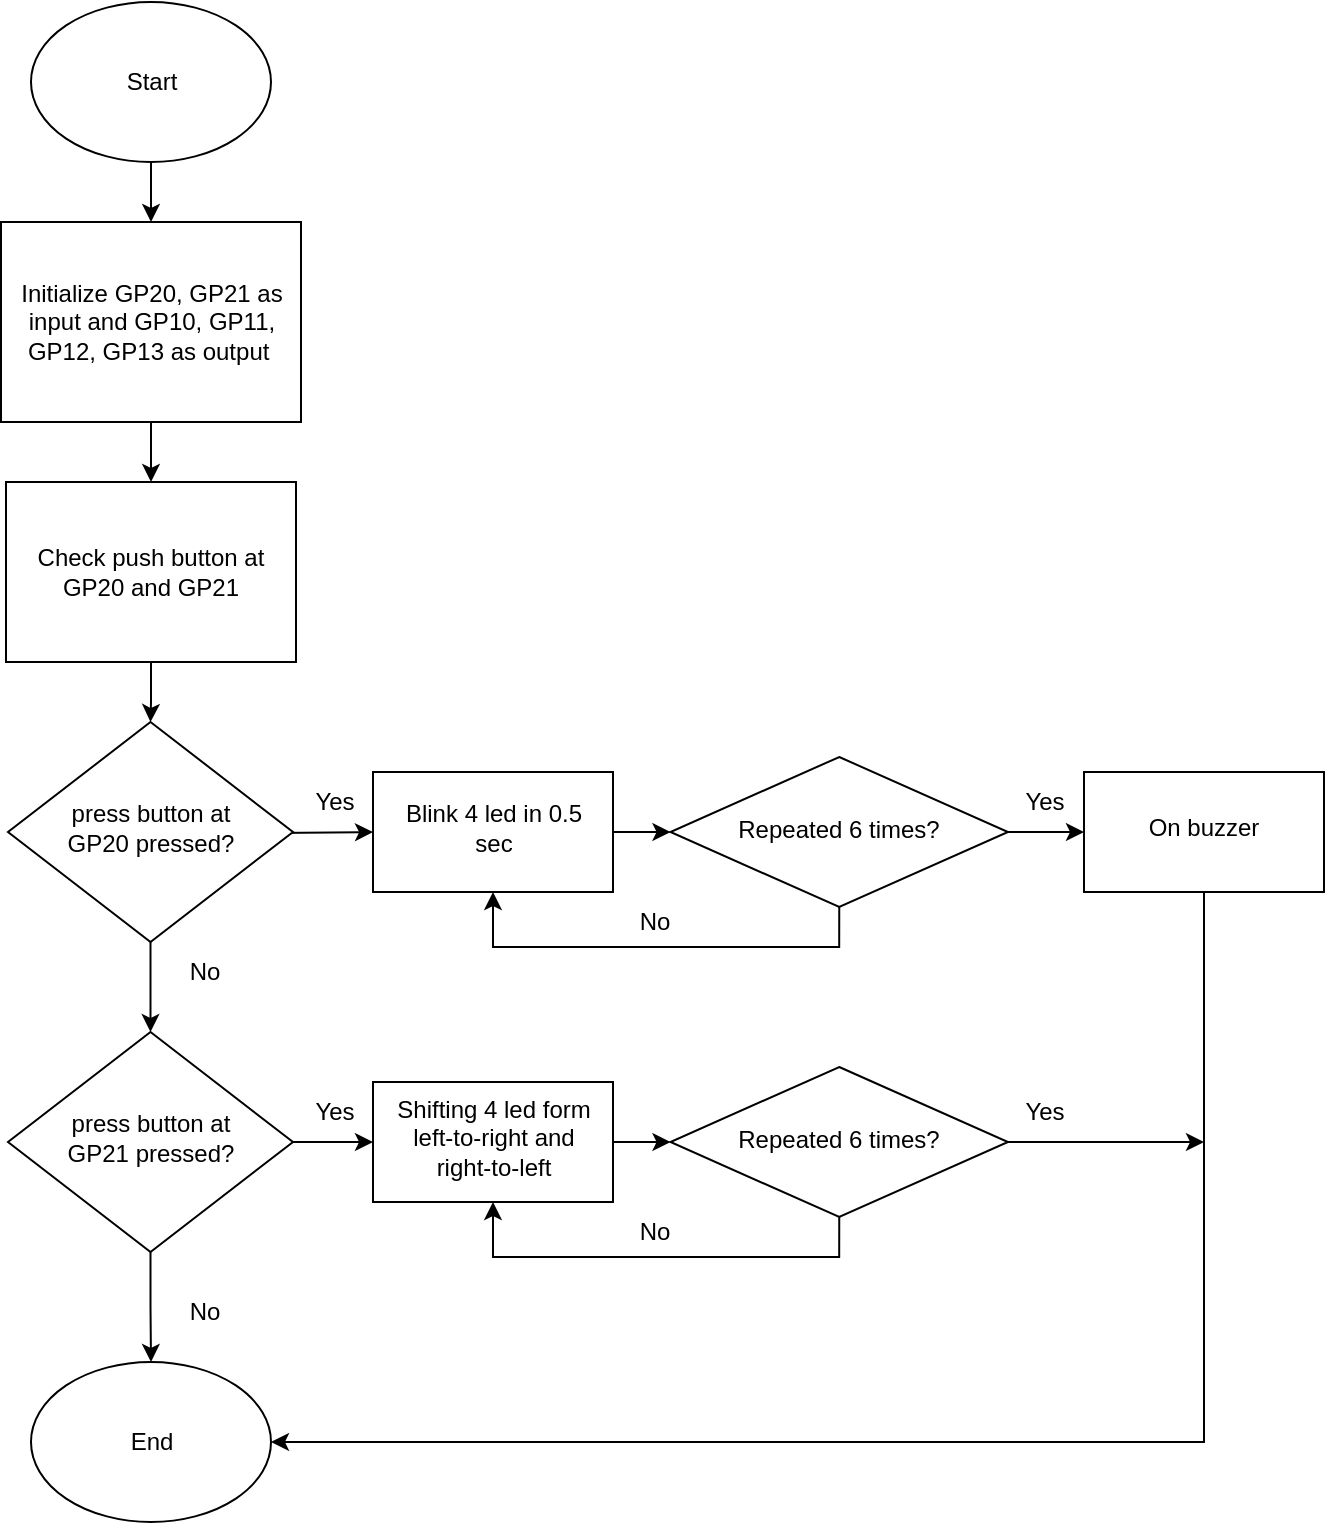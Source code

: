<mxfile version="21.2.3" type="device">
  <diagram id="C5RBs43oDa-KdzZeNtuy" name="Page-1">
    <mxGraphModel dx="1167" dy="601" grid="1" gridSize="10" guides="1" tooltips="1" connect="1" arrows="1" fold="1" page="1" pageScale="1" pageWidth="827" pageHeight="1169" math="0" shadow="0">
      <root>
        <mxCell id="WIyWlLk6GJQsqaUBKTNV-0" />
        <mxCell id="WIyWlLk6GJQsqaUBKTNV-1" parent="WIyWlLk6GJQsqaUBKTNV-0" />
        <mxCell id="Iu0bIFzFYmyhiTm21eD3-24" value="" style="edgeStyle=orthogonalEdgeStyle;rounded=0;orthogonalLoop=1;jettySize=auto;html=1;" edge="1" parent="WIyWlLk6GJQsqaUBKTNV-1" target="Iu0bIFzFYmyhiTm21eD3-23">
          <mxGeometry relative="1" as="geometry">
            <mxPoint x="174.5" y="445" as="sourcePoint" />
          </mxGeometry>
        </mxCell>
        <mxCell id="Iu0bIFzFYmyhiTm21eD3-47" value="" style="edgeStyle=orthogonalEdgeStyle;rounded=0;orthogonalLoop=1;jettySize=auto;html=1;" edge="1" parent="WIyWlLk6GJQsqaUBKTNV-1" source="Iu0bIFzFYmyhiTm21eD3-8" target="Iu0bIFzFYmyhiTm21eD3-22">
          <mxGeometry relative="1" as="geometry" />
        </mxCell>
        <mxCell id="Iu0bIFzFYmyhiTm21eD3-8" value="press button at &lt;br&gt;GP20 pressed?" style="rhombus;whiteSpace=wrap;html=1;shadow=0;fontFamily=Helvetica;fontSize=12;align=center;strokeWidth=1;spacing=6;spacingTop=-4;" vertex="1" parent="WIyWlLk6GJQsqaUBKTNV-1">
          <mxGeometry x="92" y="390" width="142.5" height="110" as="geometry" />
        </mxCell>
        <mxCell id="Iu0bIFzFYmyhiTm21eD3-12" value="" style="edgeStyle=orthogonalEdgeStyle;rounded=0;orthogonalLoop=1;jettySize=auto;html=1;" edge="1" parent="WIyWlLk6GJQsqaUBKTNV-1" source="Iu0bIFzFYmyhiTm21eD3-11">
          <mxGeometry relative="1" as="geometry">
            <mxPoint x="163.5" y="140" as="targetPoint" />
            <Array as="points">
              <mxPoint x="163.5" y="120" />
              <mxPoint x="163.5" y="120" />
            </Array>
          </mxGeometry>
        </mxCell>
        <mxCell id="Iu0bIFzFYmyhiTm21eD3-11" value="Start" style="ellipse;whiteSpace=wrap;html=1;" vertex="1" parent="WIyWlLk6GJQsqaUBKTNV-1">
          <mxGeometry x="103.5" y="30" width="120" height="80" as="geometry" />
        </mxCell>
        <mxCell id="Iu0bIFzFYmyhiTm21eD3-19" value="" style="edgeStyle=orthogonalEdgeStyle;rounded=0;orthogonalLoop=1;jettySize=auto;html=1;" edge="1" parent="WIyWlLk6GJQsqaUBKTNV-1" source="Iu0bIFzFYmyhiTm21eD3-15" target="Iu0bIFzFYmyhiTm21eD3-18">
          <mxGeometry relative="1" as="geometry" />
        </mxCell>
        <mxCell id="Iu0bIFzFYmyhiTm21eD3-15" value="Initialize GP20, GP21 as input and GP10, GP11, GP12, GP13 as output&lt;span style=&quot;white-space: pre;&quot;&gt;	&lt;/span&gt;" style="rounded=0;whiteSpace=wrap;html=1;" vertex="1" parent="WIyWlLk6GJQsqaUBKTNV-1">
          <mxGeometry x="88.5" y="140" width="150" height="100" as="geometry" />
        </mxCell>
        <mxCell id="Iu0bIFzFYmyhiTm21eD3-46" value="" style="edgeStyle=orthogonalEdgeStyle;rounded=0;orthogonalLoop=1;jettySize=auto;html=1;" edge="1" parent="WIyWlLk6GJQsqaUBKTNV-1" source="Iu0bIFzFYmyhiTm21eD3-18" target="Iu0bIFzFYmyhiTm21eD3-8">
          <mxGeometry relative="1" as="geometry" />
        </mxCell>
        <mxCell id="Iu0bIFzFYmyhiTm21eD3-18" value="Check push button at GP20 and GP21" style="rounded=0;whiteSpace=wrap;html=1;" vertex="1" parent="WIyWlLk6GJQsqaUBKTNV-1">
          <mxGeometry x="91" y="270" width="145" height="90" as="geometry" />
        </mxCell>
        <mxCell id="Iu0bIFzFYmyhiTm21eD3-42" value="" style="edgeStyle=orthogonalEdgeStyle;rounded=0;orthogonalLoop=1;jettySize=auto;html=1;" edge="1" parent="WIyWlLk6GJQsqaUBKTNV-1" source="Iu0bIFzFYmyhiTm21eD3-22" target="Iu0bIFzFYmyhiTm21eD3-37">
          <mxGeometry relative="1" as="geometry" />
        </mxCell>
        <mxCell id="Iu0bIFzFYmyhiTm21eD3-48" value="" style="edgeStyle=orthogonalEdgeStyle;rounded=0;orthogonalLoop=1;jettySize=auto;html=1;" edge="1" parent="WIyWlLk6GJQsqaUBKTNV-1" source="Iu0bIFzFYmyhiTm21eD3-22" target="Iu0bIFzFYmyhiTm21eD3-43">
          <mxGeometry relative="1" as="geometry" />
        </mxCell>
        <mxCell id="Iu0bIFzFYmyhiTm21eD3-22" value="press button at &lt;br&gt;GP21 pressed?" style="rhombus;whiteSpace=wrap;html=1;shadow=0;fontFamily=Helvetica;fontSize=12;align=center;strokeWidth=1;spacing=6;spacingTop=-4;" vertex="1" parent="WIyWlLk6GJQsqaUBKTNV-1">
          <mxGeometry x="92" y="545" width="142.5" height="110" as="geometry" />
        </mxCell>
        <mxCell id="Iu0bIFzFYmyhiTm21eD3-33" value="" style="edgeStyle=orthogonalEdgeStyle;rounded=0;orthogonalLoop=1;jettySize=auto;html=1;" edge="1" parent="WIyWlLk6GJQsqaUBKTNV-1" source="Iu0bIFzFYmyhiTm21eD3-23" target="Iu0bIFzFYmyhiTm21eD3-25">
          <mxGeometry relative="1" as="geometry" />
        </mxCell>
        <mxCell id="Iu0bIFzFYmyhiTm21eD3-23" value="Blink 4 led in 0.5 sec" style="whiteSpace=wrap;html=1;shadow=0;strokeWidth=1;spacing=6;spacingTop=-4;" vertex="1" parent="WIyWlLk6GJQsqaUBKTNV-1">
          <mxGeometry x="274.5" y="415" width="120" height="60" as="geometry" />
        </mxCell>
        <mxCell id="Iu0bIFzFYmyhiTm21eD3-29" style="edgeStyle=orthogonalEdgeStyle;rounded=0;orthogonalLoop=1;jettySize=auto;html=1;exitX=0.5;exitY=1;exitDx=0;exitDy=0;entryX=0.5;entryY=1;entryDx=0;entryDy=0;" edge="1" parent="WIyWlLk6GJQsqaUBKTNV-1" source="Iu0bIFzFYmyhiTm21eD3-25" target="Iu0bIFzFYmyhiTm21eD3-23">
          <mxGeometry relative="1" as="geometry" />
        </mxCell>
        <mxCell id="Iu0bIFzFYmyhiTm21eD3-35" value="" style="edgeStyle=orthogonalEdgeStyle;rounded=0;orthogonalLoop=1;jettySize=auto;html=1;" edge="1" parent="WIyWlLk6GJQsqaUBKTNV-1" source="Iu0bIFzFYmyhiTm21eD3-25" target="Iu0bIFzFYmyhiTm21eD3-34">
          <mxGeometry relative="1" as="geometry" />
        </mxCell>
        <mxCell id="Iu0bIFzFYmyhiTm21eD3-25" value="&lt;p style=&quot;line-height: 100%;&quot;&gt;Repeated 6 times?&lt;/p&gt;" style="rhombus;whiteSpace=wrap;html=1;shadow=0;strokeWidth=1;spacing=6;spacingTop=-4;" vertex="1" parent="WIyWlLk6GJQsqaUBKTNV-1">
          <mxGeometry x="423.25" y="407.5" width="168.75" height="75" as="geometry" />
        </mxCell>
        <mxCell id="Iu0bIFzFYmyhiTm21eD3-31" value="No" style="text;html=1;align=center;verticalAlign=middle;resizable=0;points=[];autosize=1;strokeColor=none;fillColor=none;" vertex="1" parent="WIyWlLk6GJQsqaUBKTNV-1">
          <mxGeometry x="394.5" y="475" width="40" height="30" as="geometry" />
        </mxCell>
        <mxCell id="Iu0bIFzFYmyhiTm21eD3-45" style="edgeStyle=orthogonalEdgeStyle;rounded=0;orthogonalLoop=1;jettySize=auto;html=1;entryX=1;entryY=0.5;entryDx=0;entryDy=0;" edge="1" parent="WIyWlLk6GJQsqaUBKTNV-1" source="Iu0bIFzFYmyhiTm21eD3-34" target="Iu0bIFzFYmyhiTm21eD3-43">
          <mxGeometry relative="1" as="geometry">
            <Array as="points">
              <mxPoint x="690" y="750" />
            </Array>
          </mxGeometry>
        </mxCell>
        <mxCell id="Iu0bIFzFYmyhiTm21eD3-34" value="On buzzer" style="whiteSpace=wrap;html=1;shadow=0;strokeWidth=1;spacing=6;spacingTop=-4;" vertex="1" parent="WIyWlLk6GJQsqaUBKTNV-1">
          <mxGeometry x="629.995" y="415" width="120" height="60" as="geometry" />
        </mxCell>
        <mxCell id="Iu0bIFzFYmyhiTm21eD3-36" value="" style="edgeStyle=orthogonalEdgeStyle;rounded=0;orthogonalLoop=1;jettySize=auto;html=1;" edge="1" parent="WIyWlLk6GJQsqaUBKTNV-1" source="Iu0bIFzFYmyhiTm21eD3-37" target="Iu0bIFzFYmyhiTm21eD3-40">
          <mxGeometry relative="1" as="geometry" />
        </mxCell>
        <mxCell id="Iu0bIFzFYmyhiTm21eD3-37" value="Shifting 4 led form left-to-right and right-to-left" style="whiteSpace=wrap;html=1;shadow=0;strokeWidth=1;spacing=6;spacingTop=-4;" vertex="1" parent="WIyWlLk6GJQsqaUBKTNV-1">
          <mxGeometry x="274.5" y="570" width="120" height="60" as="geometry" />
        </mxCell>
        <mxCell id="Iu0bIFzFYmyhiTm21eD3-38" style="edgeStyle=orthogonalEdgeStyle;rounded=0;orthogonalLoop=1;jettySize=auto;html=1;exitX=0.5;exitY=1;exitDx=0;exitDy=0;entryX=0.5;entryY=1;entryDx=0;entryDy=0;" edge="1" parent="WIyWlLk6GJQsqaUBKTNV-1" source="Iu0bIFzFYmyhiTm21eD3-40" target="Iu0bIFzFYmyhiTm21eD3-37">
          <mxGeometry relative="1" as="geometry" />
        </mxCell>
        <mxCell id="Iu0bIFzFYmyhiTm21eD3-39" value="" style="edgeStyle=orthogonalEdgeStyle;rounded=0;orthogonalLoop=1;jettySize=auto;html=1;" edge="1" parent="WIyWlLk6GJQsqaUBKTNV-1" source="Iu0bIFzFYmyhiTm21eD3-40">
          <mxGeometry relative="1" as="geometry">
            <mxPoint x="690" y="600" as="targetPoint" />
          </mxGeometry>
        </mxCell>
        <mxCell id="Iu0bIFzFYmyhiTm21eD3-40" value="&lt;p style=&quot;line-height: 100%;&quot;&gt;Repeated 6 times?&lt;/p&gt;" style="rhombus;whiteSpace=wrap;html=1;shadow=0;strokeWidth=1;spacing=6;spacingTop=-4;" vertex="1" parent="WIyWlLk6GJQsqaUBKTNV-1">
          <mxGeometry x="423.25" y="562.5" width="168.75" height="75" as="geometry" />
        </mxCell>
        <mxCell id="Iu0bIFzFYmyhiTm21eD3-41" value="No" style="text;html=1;align=center;verticalAlign=middle;resizable=0;points=[];autosize=1;strokeColor=none;fillColor=none;" vertex="1" parent="WIyWlLk6GJQsqaUBKTNV-1">
          <mxGeometry x="394.5" y="630" width="40" height="30" as="geometry" />
        </mxCell>
        <mxCell id="Iu0bIFzFYmyhiTm21eD3-43" value="End" style="ellipse;whiteSpace=wrap;html=1;" vertex="1" parent="WIyWlLk6GJQsqaUBKTNV-1">
          <mxGeometry x="103.5" y="710" width="120" height="80" as="geometry" />
        </mxCell>
        <mxCell id="Iu0bIFzFYmyhiTm21eD3-49" value="No" style="text;html=1;align=center;verticalAlign=middle;resizable=0;points=[];autosize=1;strokeColor=none;fillColor=none;" vertex="1" parent="WIyWlLk6GJQsqaUBKTNV-1">
          <mxGeometry x="170" y="500" width="40" height="30" as="geometry" />
        </mxCell>
        <mxCell id="Iu0bIFzFYmyhiTm21eD3-50" value="No" style="text;html=1;align=center;verticalAlign=middle;resizable=0;points=[];autosize=1;strokeColor=none;fillColor=none;" vertex="1" parent="WIyWlLk6GJQsqaUBKTNV-1">
          <mxGeometry x="170" y="670" width="40" height="30" as="geometry" />
        </mxCell>
        <mxCell id="Iu0bIFzFYmyhiTm21eD3-51" value="Yes" style="text;html=1;align=center;verticalAlign=middle;resizable=0;points=[];autosize=1;strokeColor=none;fillColor=none;" vertex="1" parent="WIyWlLk6GJQsqaUBKTNV-1">
          <mxGeometry x="234.5" y="415" width="40" height="30" as="geometry" />
        </mxCell>
        <mxCell id="Iu0bIFzFYmyhiTm21eD3-52" value="Yes" style="text;html=1;align=center;verticalAlign=middle;resizable=0;points=[];autosize=1;strokeColor=none;fillColor=none;" vertex="1" parent="WIyWlLk6GJQsqaUBKTNV-1">
          <mxGeometry x="234.5" y="570" width="40" height="30" as="geometry" />
        </mxCell>
        <mxCell id="Iu0bIFzFYmyhiTm21eD3-53" value="Yes" style="text;html=1;align=center;verticalAlign=middle;resizable=0;points=[];autosize=1;strokeColor=none;fillColor=none;" vertex="1" parent="WIyWlLk6GJQsqaUBKTNV-1">
          <mxGeometry x="590" y="570" width="40" height="30" as="geometry" />
        </mxCell>
        <mxCell id="Iu0bIFzFYmyhiTm21eD3-54" value="Yes" style="text;html=1;align=center;verticalAlign=middle;resizable=0;points=[];autosize=1;strokeColor=none;fillColor=none;" vertex="1" parent="WIyWlLk6GJQsqaUBKTNV-1">
          <mxGeometry x="589.99" y="415" width="40" height="30" as="geometry" />
        </mxCell>
      </root>
    </mxGraphModel>
  </diagram>
</mxfile>
